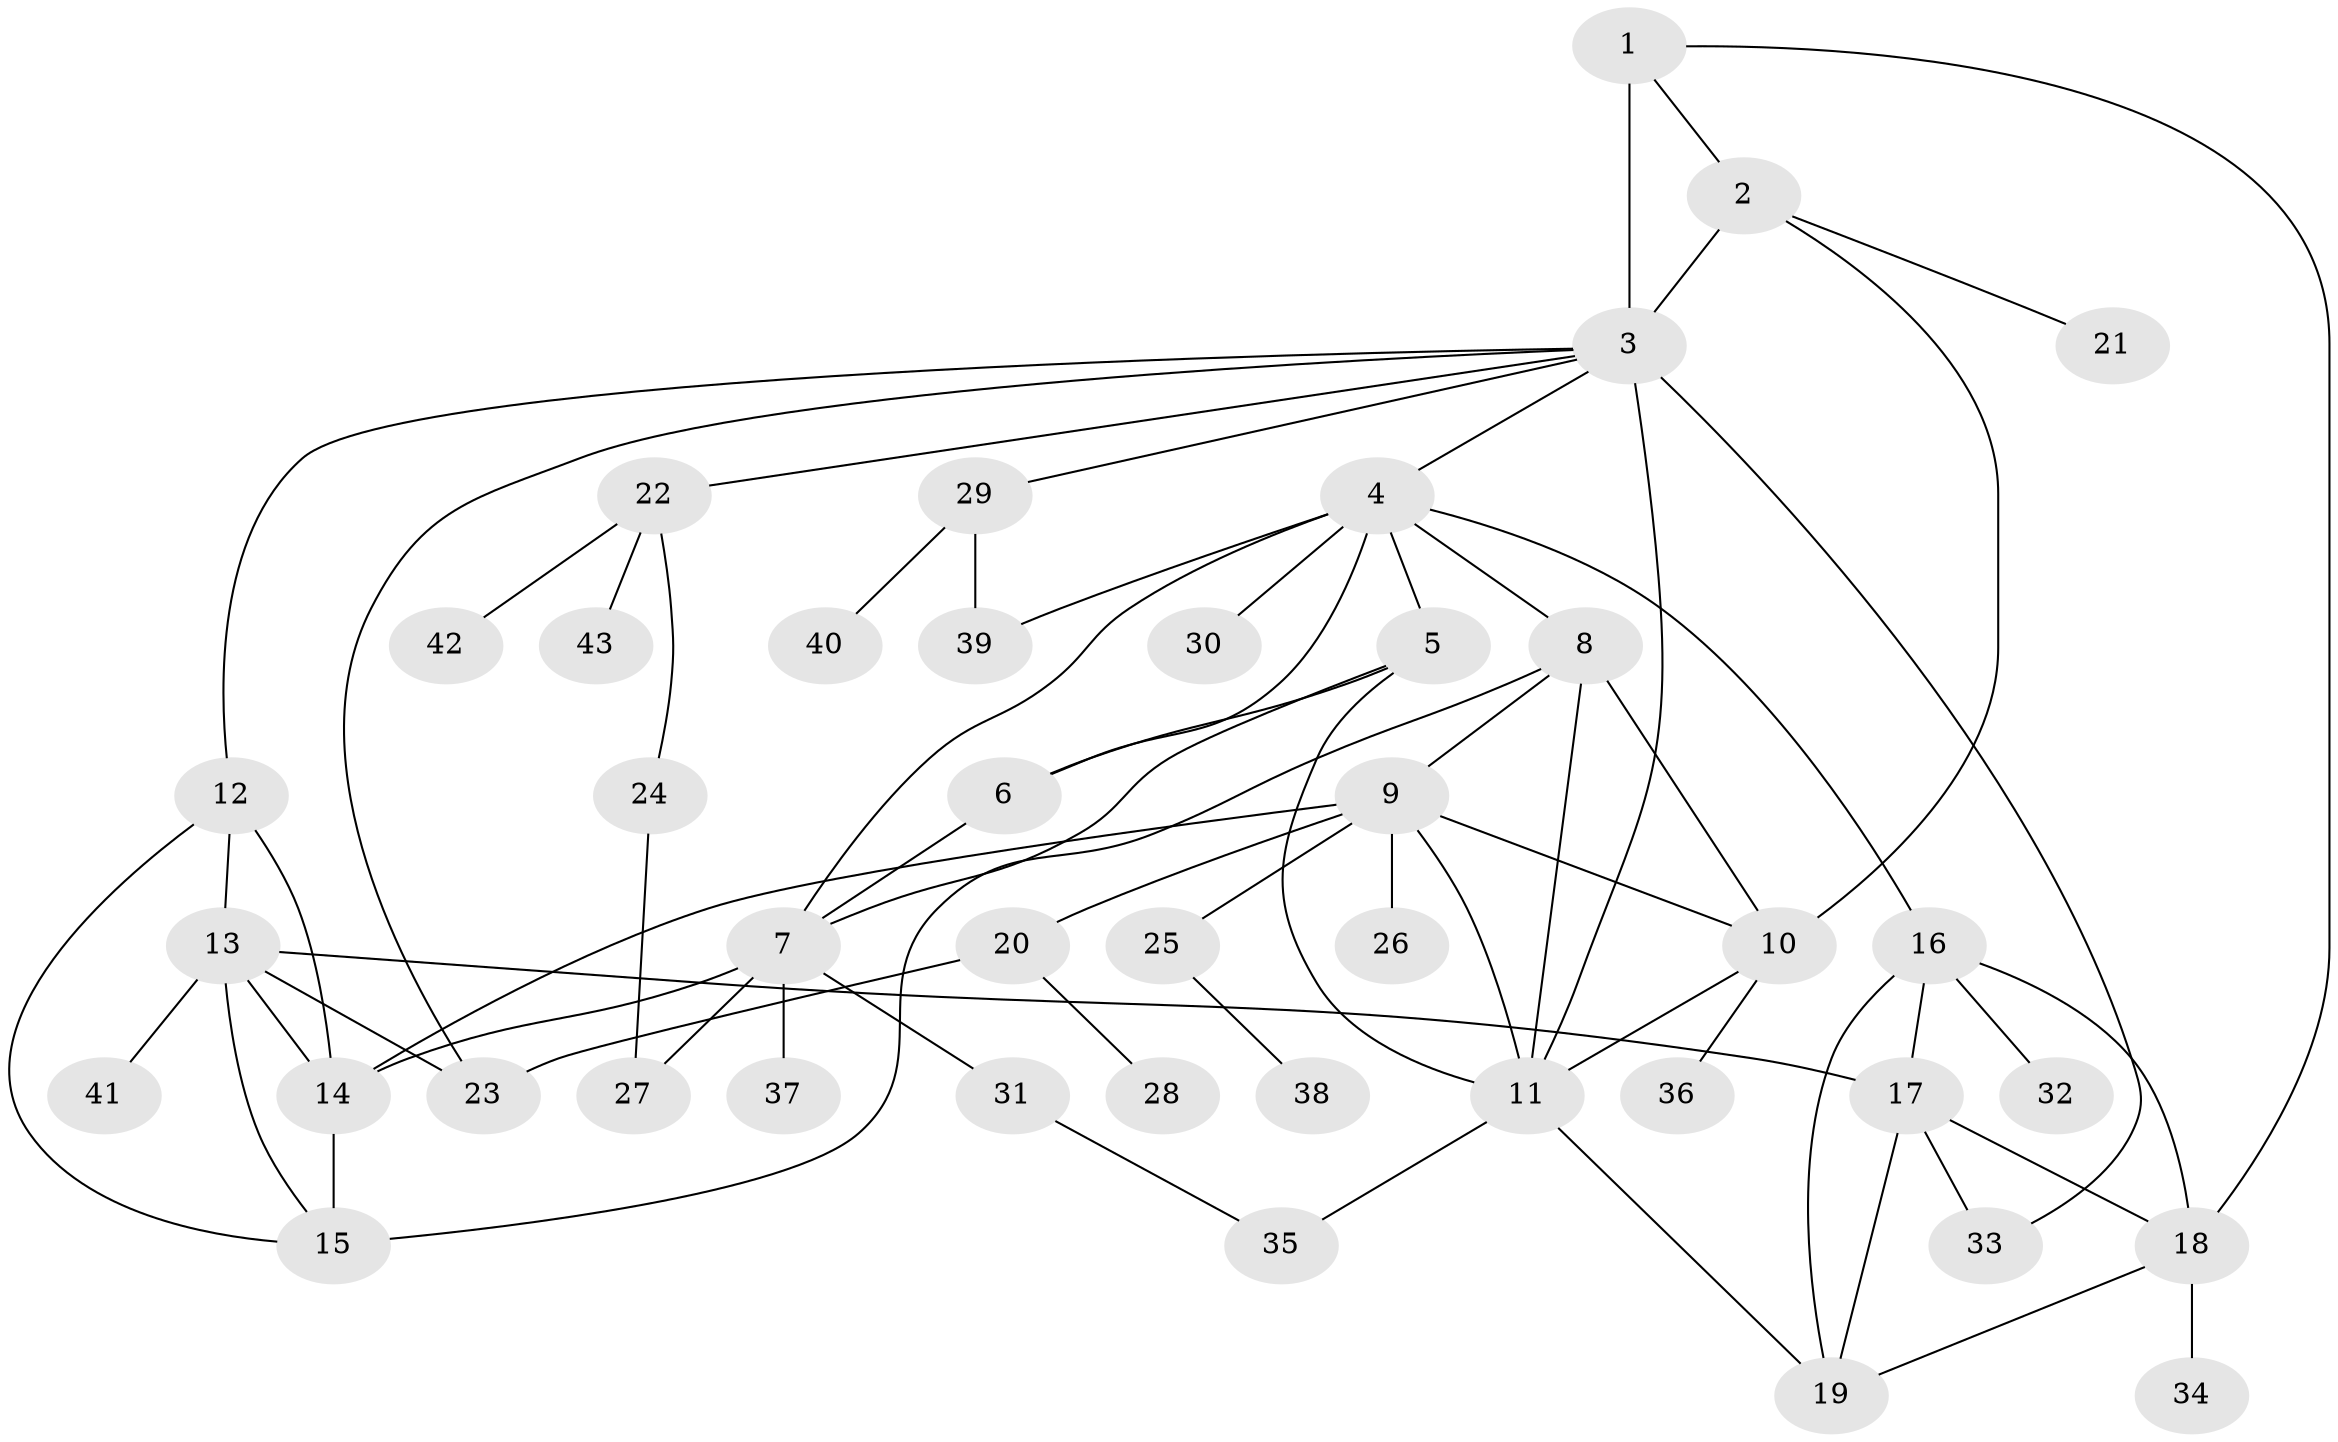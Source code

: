 // original degree distribution, {7: 0.023529411764705882, 6: 0.058823529411764705, 9: 0.023529411764705882, 4: 0.047058823529411764, 5: 0.058823529411764705, 11: 0.011764705882352941, 8: 0.03529411764705882, 10: 0.011764705882352941, 2: 0.18823529411764706, 1: 0.5294117647058824, 3: 0.011764705882352941}
// Generated by graph-tools (version 1.1) at 2025/37/03/09/25 02:37:41]
// undirected, 43 vertices, 70 edges
graph export_dot {
graph [start="1"]
  node [color=gray90,style=filled];
  1;
  2;
  3;
  4;
  5;
  6;
  7;
  8;
  9;
  10;
  11;
  12;
  13;
  14;
  15;
  16;
  17;
  18;
  19;
  20;
  21;
  22;
  23;
  24;
  25;
  26;
  27;
  28;
  29;
  30;
  31;
  32;
  33;
  34;
  35;
  36;
  37;
  38;
  39;
  40;
  41;
  42;
  43;
  1 -- 2 [weight=1.0];
  1 -- 3 [weight=4.0];
  1 -- 18 [weight=1.0];
  2 -- 3 [weight=2.0];
  2 -- 10 [weight=1.0];
  2 -- 21 [weight=1.0];
  3 -- 4 [weight=1.0];
  3 -- 11 [weight=1.0];
  3 -- 12 [weight=1.0];
  3 -- 22 [weight=1.0];
  3 -- 23 [weight=1.0];
  3 -- 29 [weight=1.0];
  3 -- 33 [weight=1.0];
  4 -- 5 [weight=1.0];
  4 -- 6 [weight=1.0];
  4 -- 7 [weight=1.0];
  4 -- 8 [weight=1.0];
  4 -- 16 [weight=1.0];
  4 -- 30 [weight=1.0];
  4 -- 39 [weight=1.0];
  5 -- 6 [weight=2.0];
  5 -- 7 [weight=1.0];
  5 -- 11 [weight=1.0];
  6 -- 7 [weight=1.0];
  7 -- 14 [weight=1.0];
  7 -- 27 [weight=2.0];
  7 -- 31 [weight=1.0];
  7 -- 37 [weight=1.0];
  8 -- 9 [weight=1.0];
  8 -- 10 [weight=1.0];
  8 -- 11 [weight=6.0];
  8 -- 15 [weight=1.0];
  9 -- 10 [weight=1.0];
  9 -- 11 [weight=1.0];
  9 -- 14 [weight=1.0];
  9 -- 20 [weight=1.0];
  9 -- 25 [weight=1.0];
  9 -- 26 [weight=1.0];
  10 -- 11 [weight=1.0];
  10 -- 36 [weight=1.0];
  11 -- 19 [weight=1.0];
  11 -- 35 [weight=1.0];
  12 -- 13 [weight=1.0];
  12 -- 14 [weight=1.0];
  12 -- 15 [weight=1.0];
  13 -- 14 [weight=1.0];
  13 -- 15 [weight=1.0];
  13 -- 17 [weight=1.0];
  13 -- 23 [weight=4.0];
  13 -- 41 [weight=1.0];
  14 -- 15 [weight=4.0];
  16 -- 17 [weight=1.0];
  16 -- 18 [weight=1.0];
  16 -- 19 [weight=1.0];
  16 -- 32 [weight=1.0];
  17 -- 18 [weight=1.0];
  17 -- 19 [weight=1.0];
  17 -- 33 [weight=3.0];
  18 -- 19 [weight=1.0];
  18 -- 34 [weight=1.0];
  20 -- 23 [weight=1.0];
  20 -- 28 [weight=1.0];
  22 -- 24 [weight=1.0];
  22 -- 42 [weight=1.0];
  22 -- 43 [weight=1.0];
  24 -- 27 [weight=1.0];
  25 -- 38 [weight=1.0];
  29 -- 39 [weight=1.0];
  29 -- 40 [weight=1.0];
  31 -- 35 [weight=1.0];
}
